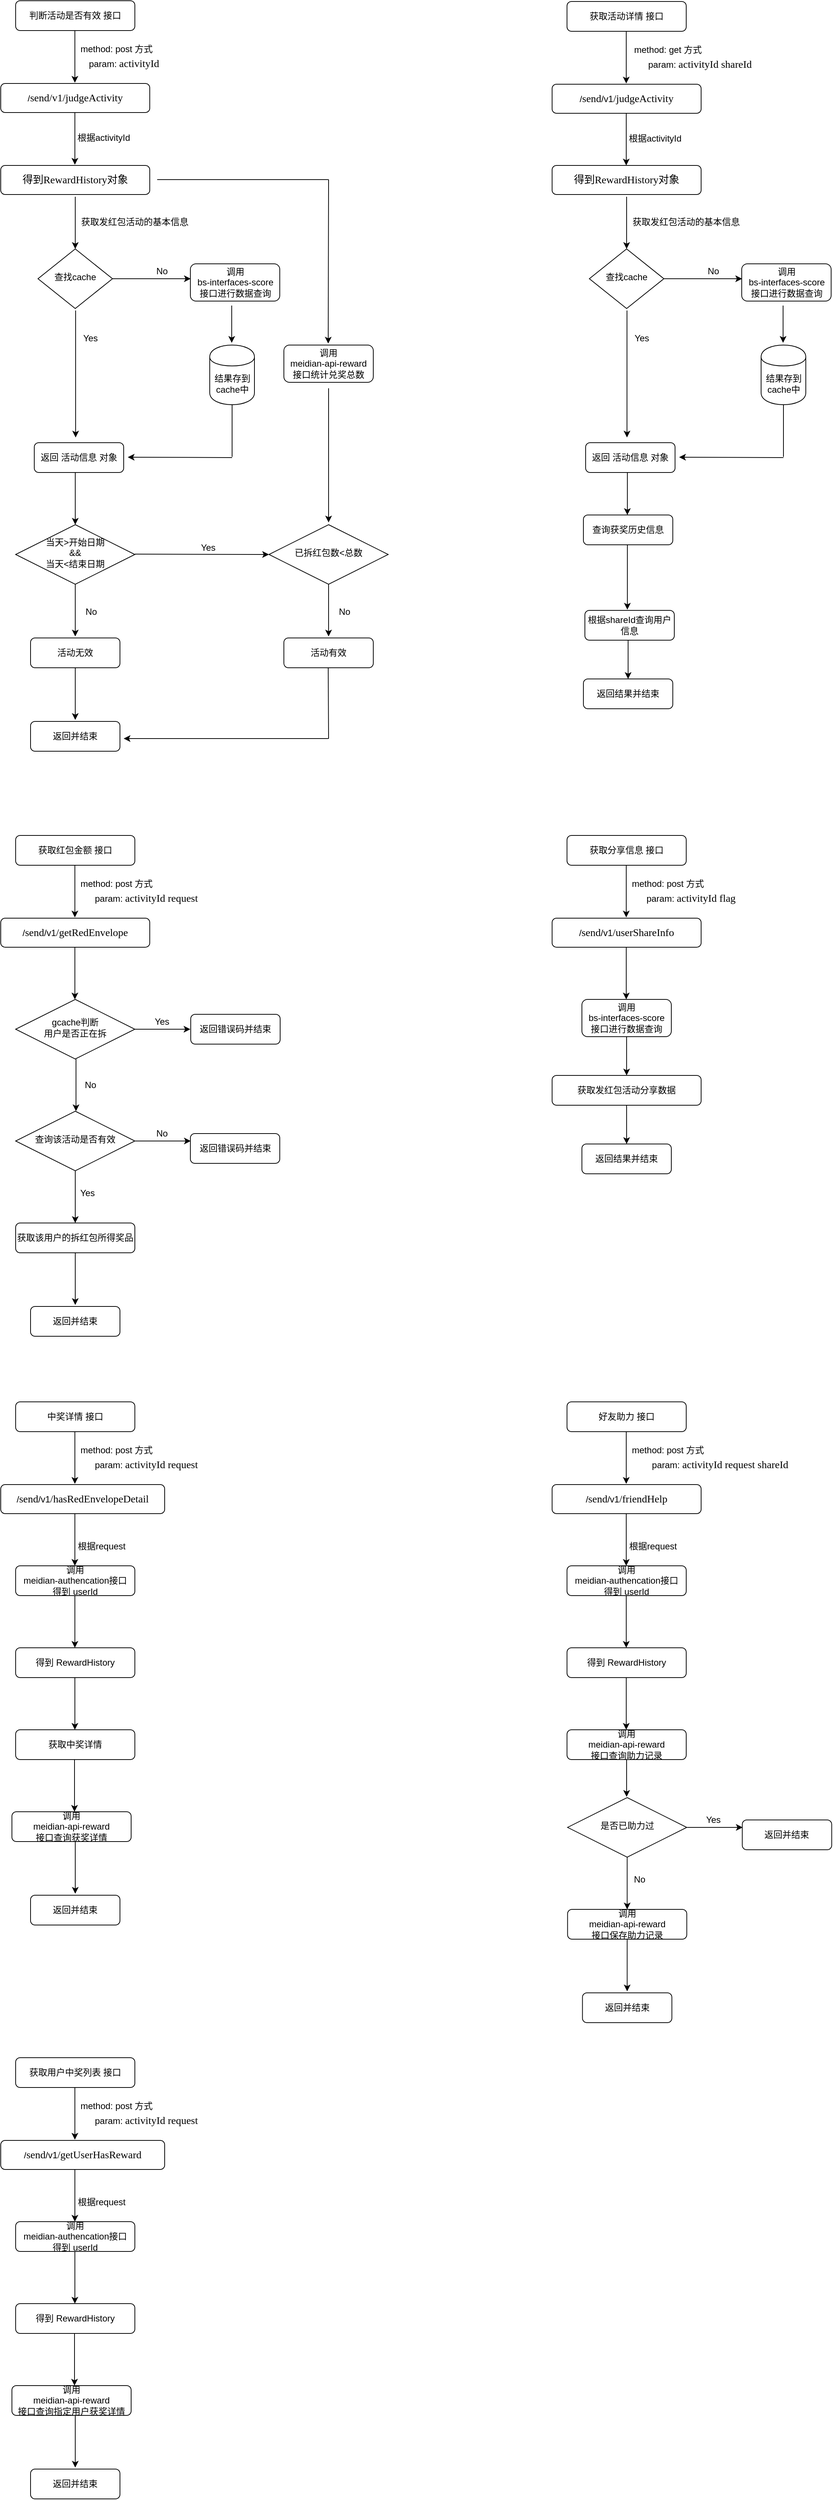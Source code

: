 <mxfile version="12.4.9" type="github"><diagram name="Page-1" id="e7e014a7-5840-1c2e-5031-d8a46d1fe8dd"><mxGraphModel dx="1038" dy="584" grid="1" gridSize="10" guides="1" tooltips="1" connect="1" arrows="1" fold="1" page="1" pageScale="1" pageWidth="1169" pageHeight="826" background="#ffffff" math="0" shadow="0"><root><mxCell id="0"/><mxCell id="1" parent="0"/><mxCell id="WEn_x5LbfYRWne8S0G6V-41" value="判断活动是否有效&amp;nbsp;接口" style="rounded=1;whiteSpace=wrap;html=1;" vertex="1" parent="1"><mxGeometry x="120" y="80" width="160" height="40" as="geometry"/></mxCell><mxCell id="WEn_x5LbfYRWne8S0G6V-42" value="&lt;span style=&quot;text-align: left ; white-space: nowrap&quot;&gt;/&lt;/span&gt;&lt;span style=&quot;background-color: rgb(255 , 255 , 255) ; font-family: &amp;#34;consolas&amp;#34; ; font-size: 10.5pt&quot;&gt;send/v1&lt;/span&gt;&lt;span style=&quot;text-align: left ; white-space: nowrap ; background-color: rgb(255 , 255 , 255) ; font-family: &amp;#34;consolas&amp;#34; ; font-size: 10.5pt&quot;&gt;/&lt;/span&gt;&lt;span style=&quot;background-color: rgb(255 , 255 , 255) ; font-family: &amp;#34;consolas&amp;#34; ; font-size: 10.5pt&quot;&gt;judgeActivity&lt;/span&gt;" style="rounded=1;whiteSpace=wrap;html=1;" vertex="1" parent="1"><mxGeometry x="100" y="191" width="200" height="39" as="geometry"/></mxCell><mxCell id="WEn_x5LbfYRWne8S0G6V-43" value="" style="edgeStyle=orthogonalEdgeStyle;rounded=0;orthogonalLoop=1;jettySize=auto;html=1;entryX=0.5;entryY=0;entryDx=0;entryDy=0;" edge="1" parent="1"><mxGeometry relative="1" as="geometry"><mxPoint x="199.5" y="190" as="targetPoint"/><mxPoint x="199.5" y="120" as="sourcePoint"/></mxGeometry></mxCell><mxCell id="WEn_x5LbfYRWne8S0G6V-44" value="method:&amp;nbsp;post&amp;nbsp;方式" style="text;html=1;align=center;verticalAlign=middle;resizable=0;points=[];autosize=1;" vertex="1" parent="1"><mxGeometry x="200" y="135" width="110" height="20" as="geometry"/></mxCell><mxCell id="WEn_x5LbfYRWne8S0G6V-45" value="param:&amp;nbsp;&lt;span style=&quot;background-color: rgb(255 , 255 , 255) ; font-family: &amp;#34;consolas&amp;#34; ; font-size: 10.5pt&quot;&gt;activityId&lt;/span&gt;" style="text;html=1;align=center;verticalAlign=middle;resizable=0;points=[];autosize=1;" vertex="1" parent="1"><mxGeometry x="200" y="155" width="130" height="20" as="geometry"/></mxCell><mxCell id="WEn_x5LbfYRWne8S0G6V-46" value="" style="edgeStyle=orthogonalEdgeStyle;rounded=0;orthogonalLoop=1;jettySize=auto;html=1;entryX=0;entryY=0.5;entryDx=0;entryDy=0;" edge="1" parent="1" source="WEn_x5LbfYRWne8S0G6V-48"><mxGeometry relative="1" as="geometry"><mxPoint x="355" y="453" as="targetPoint"/></mxGeometry></mxCell><mxCell id="WEn_x5LbfYRWne8S0G6V-47" value="" style="edgeStyle=orthogonalEdgeStyle;rounded=0;orthogonalLoop=1;jettySize=auto;html=1;" edge="1" parent="1"><mxGeometry relative="1" as="geometry"><mxPoint x="200.5" y="666" as="targetPoint"/><mxPoint x="200.5" y="495.6" as="sourcePoint"/></mxGeometry></mxCell><mxCell id="WEn_x5LbfYRWne8S0G6V-48" value="查找cache" style="rhombus;whiteSpace=wrap;html=1;shadow=0;fontFamily=Helvetica;fontSize=12;align=center;strokeWidth=1;spacing=6;spacingTop=-4;" vertex="1" parent="1"><mxGeometry x="150" y="413" width="100" height="80" as="geometry"/></mxCell><mxCell id="WEn_x5LbfYRWne8S0G6V-49" value="No" style="text;html=1;align=center;verticalAlign=middle;resizable=0;points=[];autosize=1;" vertex="1" parent="1"><mxGeometry x="301" y="433" width="30" height="20" as="geometry"/></mxCell><mxCell id="WEn_x5LbfYRWne8S0G6V-50" value="Yes" style="text;html=1;align=center;verticalAlign=middle;resizable=0;points=[];autosize=1;" vertex="1" parent="1"><mxGeometry x="200" y="523" width="40" height="20" as="geometry"/></mxCell><mxCell id="WEn_x5LbfYRWne8S0G6V-51" value="" style="edgeStyle=orthogonalEdgeStyle;rounded=0;orthogonalLoop=1;jettySize=auto;html=1;entryX=0.5;entryY=0;entryDx=0;entryDy=0;" edge="1" parent="1"><mxGeometry relative="1" as="geometry"><mxPoint x="200" y="413" as="targetPoint"/><mxPoint x="200" y="343" as="sourcePoint"/></mxGeometry></mxCell><mxCell id="WEn_x5LbfYRWne8S0G6V-52" value="获取发红包活动的基本信息" style="text;html=1;" vertex="1" parent="1"><mxGeometry x="205.5" y="363" width="149.5" height="30" as="geometry"/></mxCell><mxCell id="WEn_x5LbfYRWne8S0G6V-53" value="返回 活动信息&amp;nbsp;对象" style="rounded=1;whiteSpace=wrap;html=1;fontSize=12;glass=0;strokeWidth=1;shadow=0;" vertex="1" parent="1"><mxGeometry x="145" y="673" width="120" height="40" as="geometry"/></mxCell><mxCell id="WEn_x5LbfYRWne8S0G6V-54" value="" style="edgeStyle=orthogonalEdgeStyle;rounded=0;orthogonalLoop=1;jettySize=auto;html=1;" edge="1" parent="1"><mxGeometry relative="1" as="geometry"><mxPoint x="410" y="539" as="targetPoint"/><mxPoint x="410" y="489" as="sourcePoint"/></mxGeometry></mxCell><mxCell id="WEn_x5LbfYRWne8S0G6V-55" value="调用&lt;br&gt;bs-interfaces-score&lt;br&gt;接口进行数据查询" style="rounded=1;whiteSpace=wrap;html=1;fontSize=12;glass=0;strokeWidth=1;shadow=0;" vertex="1" parent="1"><mxGeometry x="354.5" y="433" width="120" height="50" as="geometry"/></mxCell><mxCell id="WEn_x5LbfYRWne8S0G6V-56" value="结果存到cache中" style="shape=cylinder;whiteSpace=wrap;html=1;boundedLbl=1;backgroundOutline=1;" vertex="1" parent="1"><mxGeometry x="380.5" y="542" width="60" height="80" as="geometry"/></mxCell><mxCell id="WEn_x5LbfYRWne8S0G6V-57" value="" style="endArrow=none;html=1;" edge="1" parent="1"><mxGeometry width="50" height="50" relative="1" as="geometry"><mxPoint x="410.5" y="692" as="sourcePoint"/><mxPoint x="410.5" y="622" as="targetPoint"/></mxGeometry></mxCell><mxCell id="WEn_x5LbfYRWne8S0G6V-58" value="" style="endArrow=classic;html=1;" edge="1" parent="1"><mxGeometry width="50" height="50" relative="1" as="geometry"><mxPoint x="410.5" y="693" as="sourcePoint"/><mxPoint x="270.5" y="692.5" as="targetPoint"/></mxGeometry></mxCell><mxCell id="WEn_x5LbfYRWne8S0G6V-59" value="&lt;span style=&quot;white-space: nowrap ; background-color: rgb(255 , 255 , 255) ; font-family: &amp;#34;consolas&amp;#34; ; font-size: 10.5pt&quot;&gt;得到&lt;/span&gt;&lt;span style=&quot;white-space: nowrap ; background-color: rgb(255 , 255 , 255) ; font-family: &amp;#34;consolas&amp;#34; ; font-size: 10.5pt&quot;&gt;RewardHistory对象&lt;/span&gt;" style="rounded=1;whiteSpace=wrap;html=1;" vertex="1" parent="1"><mxGeometry x="100" y="301" width="200" height="39" as="geometry"/></mxCell><mxCell id="WEn_x5LbfYRWne8S0G6V-60" value="" style="edgeStyle=orthogonalEdgeStyle;rounded=0;orthogonalLoop=1;jettySize=auto;html=1;entryX=0.5;entryY=0;entryDx=0;entryDy=0;" edge="1" parent="1"><mxGeometry relative="1" as="geometry"><mxPoint x="199.5" y="300" as="targetPoint"/><mxPoint x="199.5" y="230" as="sourcePoint"/></mxGeometry></mxCell><mxCell id="WEn_x5LbfYRWne8S0G6V-61" value="根据activityId" style="text;html=1;" vertex="1" parent="1"><mxGeometry x="201" y="250" width="100" height="30" as="geometry"/></mxCell><mxCell id="WEn_x5LbfYRWne8S0G6V-62" value="当天&amp;gt;开始日期&lt;br&gt;&amp;amp;&amp;amp;&lt;br&gt;当天&amp;lt;结束日期" style="rhombus;whiteSpace=wrap;html=1;shadow=0;fontFamily=Helvetica;fontSize=12;align=center;strokeWidth=1;spacing=6;spacingTop=-4;" vertex="1" parent="1"><mxGeometry x="120" y="783" width="160" height="80" as="geometry"/></mxCell><mxCell id="WEn_x5LbfYRWne8S0G6V-63" value="" style="edgeStyle=orthogonalEdgeStyle;rounded=0;orthogonalLoop=1;jettySize=auto;html=1;entryX=0.5;entryY=0;entryDx=0;entryDy=0;" edge="1" parent="1"><mxGeometry relative="1" as="geometry"><mxPoint x="200" y="783" as="targetPoint"/><mxPoint x="200" y="713" as="sourcePoint"/></mxGeometry></mxCell><mxCell id="WEn_x5LbfYRWne8S0G6V-64" value="" style="endArrow=none;html=1;" edge="1" parent="1"><mxGeometry width="50" height="50" relative="1" as="geometry"><mxPoint x="310" y="320" as="sourcePoint"/><mxPoint x="540" y="320" as="targetPoint"/></mxGeometry></mxCell><mxCell id="WEn_x5LbfYRWne8S0G6V-65" value="" style="endArrow=classic;html=1;" edge="1" parent="1"><mxGeometry width="50" height="50" relative="1" as="geometry"><mxPoint x="540" y="320" as="sourcePoint"/><mxPoint x="539.5" y="540" as="targetPoint"/></mxGeometry></mxCell><mxCell id="WEn_x5LbfYRWne8S0G6V-66" value="调用&lt;br&gt;meidian-api-reward&lt;br&gt;接口统计兑奖总数" style="rounded=1;whiteSpace=wrap;html=1;fontSize=12;glass=0;strokeWidth=1;shadow=0;" vertex="1" parent="1"><mxGeometry x="480" y="542" width="120" height="50" as="geometry"/></mxCell><mxCell id="WEn_x5LbfYRWne8S0G6V-67" value="" style="edgeStyle=orthogonalEdgeStyle;rounded=0;orthogonalLoop=1;jettySize=auto;html=1;" edge="1" parent="1"><mxGeometry relative="1" as="geometry"><mxPoint x="540" y="780" as="targetPoint"/><mxPoint x="540" y="600" as="sourcePoint"/><Array as="points"><mxPoint x="540" y="640"/><mxPoint x="540" y="640"/></Array></mxGeometry></mxCell><mxCell id="WEn_x5LbfYRWne8S0G6V-68" value="已拆红包数&amp;lt;总数" style="rhombus;whiteSpace=wrap;html=1;shadow=0;fontFamily=Helvetica;fontSize=12;align=center;strokeWidth=1;spacing=6;spacingTop=-4;" vertex="1" parent="1"><mxGeometry x="460" y="783" width="160" height="80" as="geometry"/></mxCell><mxCell id="WEn_x5LbfYRWne8S0G6V-69" value="" style="edgeStyle=orthogonalEdgeStyle;rounded=0;orthogonalLoop=1;jettySize=auto;html=1;entryX=0.5;entryY=0;entryDx=0;entryDy=0;" edge="1" parent="1"><mxGeometry relative="1" as="geometry"><mxPoint x="200" y="933" as="targetPoint"/><mxPoint x="200" y="863" as="sourcePoint"/></mxGeometry></mxCell><mxCell id="WEn_x5LbfYRWne8S0G6V-70" value="No" style="text;html=1;align=center;verticalAlign=middle;resizable=0;points=[];autosize=1;" vertex="1" parent="1"><mxGeometry x="205.5" y="890" width="30" height="20" as="geometry"/></mxCell><mxCell id="WEn_x5LbfYRWne8S0G6V-71" value="" style="edgeStyle=orthogonalEdgeStyle;rounded=0;orthogonalLoop=1;jettySize=auto;html=1;entryX=0;entryY=0.5;entryDx=0;entryDy=0;" edge="1" parent="1" target="WEn_x5LbfYRWne8S0G6V-68"><mxGeometry relative="1" as="geometry"><mxPoint x="385" y="822.5" as="targetPoint"/><mxPoint x="280" y="822.5" as="sourcePoint"/></mxGeometry></mxCell><mxCell id="WEn_x5LbfYRWne8S0G6V-72" value="Yes" style="text;html=1;align=center;verticalAlign=middle;resizable=0;points=[];autosize=1;" vertex="1" parent="1"><mxGeometry x="358" y="804" width="40" height="20" as="geometry"/></mxCell><mxCell id="WEn_x5LbfYRWne8S0G6V-73" value="活动无效" style="rounded=1;whiteSpace=wrap;html=1;fontSize=12;glass=0;strokeWidth=1;shadow=0;" vertex="1" parent="1"><mxGeometry x="140" y="935" width="120" height="40" as="geometry"/></mxCell><mxCell id="WEn_x5LbfYRWne8S0G6V-74" value="" style="edgeStyle=orthogonalEdgeStyle;rounded=0;orthogonalLoop=1;jettySize=auto;html=1;entryX=0.5;entryY=0;entryDx=0;entryDy=0;" edge="1" parent="1"><mxGeometry relative="1" as="geometry"><mxPoint x="540" y="933" as="targetPoint"/><mxPoint x="540" y="863" as="sourcePoint"/></mxGeometry></mxCell><mxCell id="WEn_x5LbfYRWne8S0G6V-75" value="No" style="text;html=1;align=center;verticalAlign=middle;resizable=0;points=[];autosize=1;" vertex="1" parent="1"><mxGeometry x="545.5" y="890" width="30" height="20" as="geometry"/></mxCell><mxCell id="WEn_x5LbfYRWne8S0G6V-76" value="活动有效" style="rounded=1;whiteSpace=wrap;html=1;fontSize=12;glass=0;strokeWidth=1;shadow=0;" vertex="1" parent="1"><mxGeometry x="480" y="935" width="120" height="40" as="geometry"/></mxCell><mxCell id="WEn_x5LbfYRWne8S0G6V-77" value="" style="edgeStyle=orthogonalEdgeStyle;rounded=0;orthogonalLoop=1;jettySize=auto;html=1;entryX=0.5;entryY=0;entryDx=0;entryDy=0;" edge="1" parent="1"><mxGeometry relative="1" as="geometry"><mxPoint x="200" y="1045" as="targetPoint"/><mxPoint x="200" y="975" as="sourcePoint"/></mxGeometry></mxCell><mxCell id="WEn_x5LbfYRWne8S0G6V-78" value="返回并结束" style="rounded=1;whiteSpace=wrap;html=1;fontSize=12;glass=0;strokeWidth=1;shadow=0;" vertex="1" parent="1"><mxGeometry x="140" y="1047" width="120" height="40" as="geometry"/></mxCell><mxCell id="WEn_x5LbfYRWne8S0G6V-79" value="" style="endArrow=none;html=1;" edge="1" parent="1"><mxGeometry width="50" height="50" relative="1" as="geometry"><mxPoint x="540" y="1070" as="sourcePoint"/><mxPoint x="539.5" y="975" as="targetPoint"/></mxGeometry></mxCell><mxCell id="WEn_x5LbfYRWne8S0G6V-80" value="" style="endArrow=classic;html=1;" edge="1" parent="1"><mxGeometry width="50" height="50" relative="1" as="geometry"><mxPoint x="540" y="1070" as="sourcePoint"/><mxPoint x="265" y="1070" as="targetPoint"/></mxGeometry></mxCell><mxCell id="WEn_x5LbfYRWne8S0G6V-81" value="&lt;span style=&quot;text-align: left ; white-space: nowrap&quot;&gt;获取活动详情&amp;nbsp;接口&lt;/span&gt;" style="rounded=1;whiteSpace=wrap;html=1;" vertex="1" parent="1"><mxGeometry x="860" y="81" width="160" height="40" as="geometry"/></mxCell><mxCell id="WEn_x5LbfYRWne8S0G6V-82" value="&lt;span style=&quot;text-align: left ; white-space: nowrap&quot;&gt;/&lt;/span&gt;&lt;span style=&quot;background-color: rgb(255 , 255 , 255) ; font-family: &amp;#34;consolas&amp;#34; ; font-size: 10.5pt&quot;&gt;send&lt;/span&gt;&lt;span style=&quot;text-align: left ; white-space: nowrap&quot;&gt;/v1&lt;/span&gt;&lt;span style=&quot;text-align: left ; white-space: nowrap ; background-color: rgb(255 , 255 , 255) ; font-family: &amp;#34;consolas&amp;#34; ; font-size: 10.5pt&quot;&gt;/&lt;/span&gt;&lt;span style=&quot;background-color: rgb(255 , 255 , 255) ; font-family: &amp;#34;consolas&amp;#34; ; font-size: 10.5pt&quot;&gt;judgeActivity&lt;/span&gt;" style="rounded=1;whiteSpace=wrap;html=1;" vertex="1" parent="1"><mxGeometry x="840" y="192" width="200" height="39" as="geometry"/></mxCell><mxCell id="WEn_x5LbfYRWne8S0G6V-83" value="" style="edgeStyle=orthogonalEdgeStyle;rounded=0;orthogonalLoop=1;jettySize=auto;html=1;entryX=0.5;entryY=0;entryDx=0;entryDy=0;" edge="1" parent="1"><mxGeometry relative="1" as="geometry"><mxPoint x="939.5" y="191" as="targetPoint"/><mxPoint x="939.5" y="121" as="sourcePoint"/></mxGeometry></mxCell><mxCell id="WEn_x5LbfYRWne8S0G6V-84" value="method:&amp;nbsp;get&amp;nbsp;方式" style="text;html=1;align=center;verticalAlign=middle;resizable=0;points=[];autosize=1;" vertex="1" parent="1"><mxGeometry x="940" y="136" width="110" height="20" as="geometry"/></mxCell><mxCell id="WEn_x5LbfYRWne8S0G6V-85" value="param:&amp;nbsp;&lt;span style=&quot;background-color: rgb(255 , 255 , 255) ; font-family: &amp;#34;consolas&amp;#34; ; font-size: 10.5pt&quot;&gt;activityId&amp;nbsp;&lt;/span&gt;&lt;span style=&quot;background-color: rgb(255 , 255 , 255) ; font-family: &amp;#34;consolas&amp;#34; ; font-size: 10.5pt&quot;&gt;shareId&lt;/span&gt;" style="text;html=1;align=center;verticalAlign=middle;resizable=0;points=[];autosize=1;" vertex="1" parent="1"><mxGeometry x="943" y="156" width="190" height="20" as="geometry"/></mxCell><mxCell id="WEn_x5LbfYRWne8S0G6V-86" value="" style="edgeStyle=orthogonalEdgeStyle;rounded=0;orthogonalLoop=1;jettySize=auto;html=1;entryX=0.5;entryY=0;entryDx=0;entryDy=0;" edge="1" parent="1"><mxGeometry relative="1" as="geometry"><mxPoint x="939.5" y="301" as="targetPoint"/><mxPoint x="939.5" y="231" as="sourcePoint"/></mxGeometry></mxCell><mxCell id="WEn_x5LbfYRWne8S0G6V-87" value="根据activityId" style="text;html=1;" vertex="1" parent="1"><mxGeometry x="941" y="251" width="100" height="30" as="geometry"/></mxCell><mxCell id="WEn_x5LbfYRWne8S0G6V-88" value="" style="edgeStyle=orthogonalEdgeStyle;rounded=0;orthogonalLoop=1;jettySize=auto;html=1;entryX=0;entryY=0.5;entryDx=0;entryDy=0;" edge="1" parent="1" source="WEn_x5LbfYRWne8S0G6V-90"><mxGeometry relative="1" as="geometry"><mxPoint x="1095" y="453" as="targetPoint"/></mxGeometry></mxCell><mxCell id="WEn_x5LbfYRWne8S0G6V-89" value="" style="edgeStyle=orthogonalEdgeStyle;rounded=0;orthogonalLoop=1;jettySize=auto;html=1;" edge="1" parent="1"><mxGeometry relative="1" as="geometry"><mxPoint x="940.5" y="666" as="targetPoint"/><mxPoint x="940.5" y="495.6" as="sourcePoint"/></mxGeometry></mxCell><mxCell id="WEn_x5LbfYRWne8S0G6V-90" value="查找cache" style="rhombus;whiteSpace=wrap;html=1;shadow=0;fontFamily=Helvetica;fontSize=12;align=center;strokeWidth=1;spacing=6;spacingTop=-4;" vertex="1" parent="1"><mxGeometry x="890" y="413" width="100" height="80" as="geometry"/></mxCell><mxCell id="WEn_x5LbfYRWne8S0G6V-91" value="No" style="text;html=1;align=center;verticalAlign=middle;resizable=0;points=[];autosize=1;" vertex="1" parent="1"><mxGeometry x="1041" y="433" width="30" height="20" as="geometry"/></mxCell><mxCell id="WEn_x5LbfYRWne8S0G6V-92" value="Yes" style="text;html=1;align=center;verticalAlign=middle;resizable=0;points=[];autosize=1;" vertex="1" parent="1"><mxGeometry x="940" y="523" width="40" height="20" as="geometry"/></mxCell><mxCell id="WEn_x5LbfYRWne8S0G6V-93" value="" style="edgeStyle=orthogonalEdgeStyle;rounded=0;orthogonalLoop=1;jettySize=auto;html=1;entryX=0.5;entryY=0;entryDx=0;entryDy=0;" edge="1" parent="1"><mxGeometry relative="1" as="geometry"><mxPoint x="940" y="413" as="targetPoint"/><mxPoint x="940" y="343" as="sourcePoint"/></mxGeometry></mxCell><mxCell id="WEn_x5LbfYRWne8S0G6V-94" value="获取发红包活动的基本信息" style="text;html=1;" vertex="1" parent="1"><mxGeometry x="945.5" y="363" width="149.5" height="30" as="geometry"/></mxCell><mxCell id="WEn_x5LbfYRWne8S0G6V-95" value="返回 活动信息&amp;nbsp;对象" style="rounded=1;whiteSpace=wrap;html=1;fontSize=12;glass=0;strokeWidth=1;shadow=0;" vertex="1" parent="1"><mxGeometry x="885" y="673" width="120" height="40" as="geometry"/></mxCell><mxCell id="WEn_x5LbfYRWne8S0G6V-96" value="" style="edgeStyle=orthogonalEdgeStyle;rounded=0;orthogonalLoop=1;jettySize=auto;html=1;" edge="1" parent="1"><mxGeometry relative="1" as="geometry"><mxPoint x="1150" y="539" as="targetPoint"/><mxPoint x="1150" y="489" as="sourcePoint"/></mxGeometry></mxCell><mxCell id="WEn_x5LbfYRWne8S0G6V-97" value="调用&lt;br&gt;bs-interfaces-score&lt;br&gt;接口进行数据查询" style="rounded=1;whiteSpace=wrap;html=1;fontSize=12;glass=0;strokeWidth=1;shadow=0;" vertex="1" parent="1"><mxGeometry x="1094.5" y="433" width="120" height="50" as="geometry"/></mxCell><mxCell id="WEn_x5LbfYRWne8S0G6V-98" value="结果存到cache中" style="shape=cylinder;whiteSpace=wrap;html=1;boundedLbl=1;backgroundOutline=1;" vertex="1" parent="1"><mxGeometry x="1120.5" y="542" width="60" height="80" as="geometry"/></mxCell><mxCell id="WEn_x5LbfYRWne8S0G6V-99" value="" style="endArrow=none;html=1;" edge="1" parent="1"><mxGeometry width="50" height="50" relative="1" as="geometry"><mxPoint x="1150.5" y="692" as="sourcePoint"/><mxPoint x="1150.5" y="622" as="targetPoint"/></mxGeometry></mxCell><mxCell id="WEn_x5LbfYRWne8S0G6V-100" value="" style="endArrow=classic;html=1;" edge="1" parent="1"><mxGeometry width="50" height="50" relative="1" as="geometry"><mxPoint x="1150.5" y="693" as="sourcePoint"/><mxPoint x="1010.5" y="692.5" as="targetPoint"/></mxGeometry></mxCell><mxCell id="WEn_x5LbfYRWne8S0G6V-101" value="&lt;span style=&quot;font-family: &amp;#34;consolas&amp;#34; ; font-size: 14px ; white-space: nowrap ; background-color: rgb(255 , 255 , 255)&quot;&gt;得到RewardHistory&lt;/span&gt;&lt;span style=&quot;white-space: nowrap ; background-color: rgb(255 , 255 , 255) ; font-family: &amp;#34;consolas&amp;#34; ; font-size: 10.5pt&quot;&gt;对象&lt;/span&gt;" style="rounded=1;whiteSpace=wrap;html=1;" vertex="1" parent="1"><mxGeometry x="840" y="301" width="200" height="39" as="geometry"/></mxCell><mxCell id="WEn_x5LbfYRWne8S0G6V-102" value="" style="edgeStyle=orthogonalEdgeStyle;rounded=0;orthogonalLoop=1;jettySize=auto;html=1;" edge="1" parent="1"><mxGeometry relative="1" as="geometry"><mxPoint x="941" y="770" as="targetPoint"/><mxPoint x="941" y="713" as="sourcePoint"/><Array as="points"><mxPoint x="941" y="740"/><mxPoint x="941" y="740"/></Array></mxGeometry></mxCell><mxCell id="WEn_x5LbfYRWne8S0G6V-103" value="查询获奖历史信息" style="rounded=1;whiteSpace=wrap;html=1;fontSize=12;glass=0;strokeWidth=1;shadow=0;" vertex="1" parent="1"><mxGeometry x="882" y="770" width="120" height="40" as="geometry"/></mxCell><mxCell id="WEn_x5LbfYRWne8S0G6V-104" value="" style="edgeStyle=orthogonalEdgeStyle;rounded=0;orthogonalLoop=1;jettySize=auto;html=1;" edge="1" parent="1"><mxGeometry relative="1" as="geometry"><mxPoint x="941" y="897" as="targetPoint"/><mxPoint x="941" y="810" as="sourcePoint"/><Array as="points"><mxPoint x="941" y="836.5"/><mxPoint x="941" y="836.5"/></Array></mxGeometry></mxCell><mxCell id="WEn_x5LbfYRWne8S0G6V-105" value="" style="edgeStyle=orthogonalEdgeStyle;rounded=0;orthogonalLoop=1;jettySize=auto;html=1;" edge="1" parent="1"><mxGeometry relative="1" as="geometry"><mxPoint x="942" y="938" as="sourcePoint"/><mxPoint x="942" y="990" as="targetPoint"/></mxGeometry></mxCell><mxCell id="WEn_x5LbfYRWne8S0G6V-106" value="根据shareId查询用户信息" style="rounded=1;whiteSpace=wrap;html=1;fontSize=12;glass=0;strokeWidth=1;shadow=0;" vertex="1" parent="1"><mxGeometry x="884" y="898" width="120" height="40" as="geometry"/></mxCell><mxCell id="WEn_x5LbfYRWne8S0G6V-107" value="返回结果并结束" style="rounded=1;whiteSpace=wrap;html=1;fontSize=12;glass=0;strokeWidth=1;shadow=0;" vertex="1" parent="1"><mxGeometry x="882" y="990" width="120" height="40" as="geometry"/></mxCell><mxCell id="WEn_x5LbfYRWne8S0G6V-108" value="&lt;span style=&quot;text-align: left ; white-space: nowrap&quot;&gt;获取红包金额&lt;/span&gt;&amp;nbsp;接口" style="rounded=1;whiteSpace=wrap;html=1;" vertex="1" parent="1"><mxGeometry x="120" y="1200" width="160" height="40" as="geometry"/></mxCell><mxCell id="WEn_x5LbfYRWne8S0G6V-109" value="&lt;span style=&quot;text-align: left ; white-space: nowrap&quot;&gt;/&lt;/span&gt;&lt;span style=&quot;background-color: rgb(255 , 255 , 255) ; font-family: &amp;#34;consolas&amp;#34; ; font-size: 10.5pt&quot;&gt;send&lt;/span&gt;&lt;span style=&quot;text-align: left ; white-space: nowrap&quot;&gt;/v1&lt;/span&gt;&lt;span style=&quot;text-align: left ; white-space: nowrap ; background-color: rgb(255 , 255 , 255) ; font-family: &amp;#34;consolas&amp;#34; ; font-size: 10.5pt&quot;&gt;/&lt;/span&gt;&lt;span style=&quot;background-color: rgb(255 , 255 , 255) ; font-family: &amp;#34;consolas&amp;#34; ; font-size: 10.5pt&quot;&gt;getRedEnvelope&lt;/span&gt;" style="rounded=1;whiteSpace=wrap;html=1;" vertex="1" parent="1"><mxGeometry x="100" y="1311" width="200" height="39" as="geometry"/></mxCell><mxCell id="WEn_x5LbfYRWne8S0G6V-110" value="" style="edgeStyle=orthogonalEdgeStyle;rounded=0;orthogonalLoop=1;jettySize=auto;html=1;entryX=0.5;entryY=0;entryDx=0;entryDy=0;" edge="1" parent="1"><mxGeometry relative="1" as="geometry"><mxPoint x="199.5" y="1310" as="targetPoint"/><mxPoint x="199.5" y="1240" as="sourcePoint"/></mxGeometry></mxCell><mxCell id="WEn_x5LbfYRWne8S0G6V-111" value="method:&amp;nbsp;post&amp;nbsp;方式" style="text;html=1;align=center;verticalAlign=middle;resizable=0;points=[];autosize=1;" vertex="1" parent="1"><mxGeometry x="200" y="1255" width="110" height="20" as="geometry"/></mxCell><mxCell id="WEn_x5LbfYRWne8S0G6V-112" value="param:&amp;nbsp;&lt;span style=&quot;background-color: rgb(255 , 255 , 255) ; font-family: &amp;#34;consolas&amp;#34; ; font-size: 10.5pt&quot;&gt;activityId&amp;nbsp;&lt;/span&gt;&lt;span style=&quot;background-color: rgb(255 , 255 , 255) ; font-family: &amp;#34;consolas&amp;#34; ; font-size: 10.5pt&quot;&gt;request&lt;/span&gt;" style="text;html=1;align=center;verticalAlign=middle;resizable=0;points=[];autosize=1;" vertex="1" parent="1"><mxGeometry x="200" y="1275" width="190" height="20" as="geometry"/></mxCell><mxCell id="WEn_x5LbfYRWne8S0G6V-113" value="" style="edgeStyle=orthogonalEdgeStyle;rounded=0;orthogonalLoop=1;jettySize=auto;html=1;entryX=0.5;entryY=0;entryDx=0;entryDy=0;" edge="1" parent="1"><mxGeometry relative="1" as="geometry"><mxPoint x="199.5" y="1420" as="targetPoint"/><mxPoint x="199.5" y="1350" as="sourcePoint"/></mxGeometry></mxCell><mxCell id="WEn_x5LbfYRWne8S0G6V-114" value="gcache判断&lt;br&gt;用户是否正在拆" style="rhombus;whiteSpace=wrap;html=1;shadow=0;fontFamily=Helvetica;fontSize=12;align=center;strokeWidth=1;spacing=6;spacingTop=-4;" vertex="1" parent="1"><mxGeometry x="120" y="1420" width="160" height="80" as="geometry"/></mxCell><mxCell id="WEn_x5LbfYRWne8S0G6V-115" value="" style="edgeStyle=orthogonalEdgeStyle;rounded=0;orthogonalLoop=1;jettySize=auto;html=1;entryX=0;entryY=0.5;entryDx=0;entryDy=0;" edge="1" parent="1"><mxGeometry relative="1" as="geometry"><mxPoint x="354.5" y="1460" as="targetPoint"/><mxPoint x="280" y="1460" as="sourcePoint"/></mxGeometry></mxCell><mxCell id="WEn_x5LbfYRWne8S0G6V-116" value="Yes" style="text;html=1;align=center;verticalAlign=middle;resizable=0;points=[];autosize=1;" vertex="1" parent="1"><mxGeometry x="295.5" y="1440" width="40" height="20" as="geometry"/></mxCell><mxCell id="WEn_x5LbfYRWne8S0G6V-117" value="返回错误码并结束" style="rounded=1;whiteSpace=wrap;html=1;fontSize=12;glass=0;strokeWidth=1;shadow=0;" vertex="1" parent="1"><mxGeometry x="355" y="1440" width="120" height="40" as="geometry"/></mxCell><mxCell id="WEn_x5LbfYRWne8S0G6V-118" value="" style="edgeStyle=orthogonalEdgeStyle;rounded=0;orthogonalLoop=1;jettySize=auto;html=1;entryX=0.5;entryY=0;entryDx=0;entryDy=0;" edge="1" parent="1"><mxGeometry relative="1" as="geometry"><mxPoint x="201" y="1570" as="targetPoint"/><mxPoint x="201" y="1500" as="sourcePoint"/></mxGeometry></mxCell><mxCell id="WEn_x5LbfYRWne8S0G6V-119" value="No" style="text;html=1;align=center;verticalAlign=middle;resizable=0;points=[];autosize=1;" vertex="1" parent="1"><mxGeometry x="205" y="1525" width="30" height="20" as="geometry"/></mxCell><mxCell id="WEn_x5LbfYRWne8S0G6V-120" value="查询该活动是否有效" style="rhombus;whiteSpace=wrap;html=1;shadow=0;fontFamily=Helvetica;fontSize=12;align=center;strokeWidth=1;spacing=6;spacingTop=-4;" vertex="1" parent="1"><mxGeometry x="120" y="1570" width="160" height="80" as="geometry"/></mxCell><mxCell id="WEn_x5LbfYRWne8S0G6V-121" value="No" style="text;html=1;align=center;verticalAlign=middle;resizable=0;points=[];autosize=1;" vertex="1" parent="1"><mxGeometry x="300.5" y="1590" width="30" height="20" as="geometry"/></mxCell><mxCell id="WEn_x5LbfYRWne8S0G6V-122" value="" style="edgeStyle=orthogonalEdgeStyle;rounded=0;orthogonalLoop=1;jettySize=auto;html=1;entryX=0;entryY=0.5;entryDx=0;entryDy=0;" edge="1" parent="1"><mxGeometry relative="1" as="geometry"><mxPoint x="355" y="1610" as="targetPoint"/><mxPoint x="280.5" y="1610" as="sourcePoint"/></mxGeometry></mxCell><mxCell id="WEn_x5LbfYRWne8S0G6V-123" value="返回错误码并结束" style="rounded=1;whiteSpace=wrap;html=1;fontSize=12;glass=0;strokeWidth=1;shadow=0;" vertex="1" parent="1"><mxGeometry x="354.5" y="1600" width="120" height="40" as="geometry"/></mxCell><mxCell id="WEn_x5LbfYRWne8S0G6V-124" value="" style="edgeStyle=orthogonalEdgeStyle;rounded=0;orthogonalLoop=1;jettySize=auto;html=1;entryX=0.5;entryY=0;entryDx=0;entryDy=0;" edge="1" parent="1"><mxGeometry relative="1" as="geometry"><mxPoint x="200" y="1720" as="targetPoint"/><mxPoint x="200" y="1650" as="sourcePoint"/></mxGeometry></mxCell><mxCell id="WEn_x5LbfYRWne8S0G6V-125" value="Yes" style="text;html=1;align=center;verticalAlign=middle;resizable=0;points=[];autosize=1;" vertex="1" parent="1"><mxGeometry x="196" y="1670" width="40" height="20" as="geometry"/></mxCell><mxCell id="WEn_x5LbfYRWne8S0G6V-126" value="&lt;span style=&quot;text-align: left ; white-space: nowrap&quot;&gt;获取该用户的拆红包所得奖品&lt;/span&gt;" style="rounded=1;whiteSpace=wrap;html=1;fontSize=12;glass=0;strokeWidth=1;shadow=0;" vertex="1" parent="1"><mxGeometry x="120" y="1720" width="160" height="40" as="geometry"/></mxCell><mxCell id="WEn_x5LbfYRWne8S0G6V-127" value="" style="edgeStyle=orthogonalEdgeStyle;rounded=0;orthogonalLoop=1;jettySize=auto;html=1;entryX=0.5;entryY=0;entryDx=0;entryDy=0;" edge="1" parent="1"><mxGeometry relative="1" as="geometry"><mxPoint x="200" y="1830" as="targetPoint"/><mxPoint x="200" y="1760" as="sourcePoint"/></mxGeometry></mxCell><mxCell id="WEn_x5LbfYRWne8S0G6V-128" value="返回并结束" style="rounded=1;whiteSpace=wrap;html=1;fontSize=12;glass=0;strokeWidth=1;shadow=0;" vertex="1" parent="1"><mxGeometry x="140" y="1832" width="120" height="40" as="geometry"/></mxCell><mxCell id="WEn_x5LbfYRWne8S0G6V-129" value="&lt;span style=&quot;text-align: left ; white-space: nowrap&quot;&gt;获取分享信息&lt;/span&gt;&amp;nbsp;接口" style="rounded=1;whiteSpace=wrap;html=1;" vertex="1" parent="1"><mxGeometry x="860" y="1200" width="160" height="40" as="geometry"/></mxCell><mxCell id="WEn_x5LbfYRWne8S0G6V-130" value="&lt;span style=&quot;text-align: left ; white-space: nowrap&quot;&gt;/&lt;/span&gt;&lt;span style=&quot;background-color: rgb(255 , 255 , 255) ; font-family: &amp;#34;consolas&amp;#34; ; font-size: 10.5pt&quot;&gt;send&lt;/span&gt;&lt;span style=&quot;text-align: left ; white-space: nowrap&quot;&gt;/v1&lt;/span&gt;&lt;span style=&quot;text-align: left ; white-space: nowrap ; background-color: rgb(255 , 255 , 255) ; font-family: &amp;#34;consolas&amp;#34; ; font-size: 10.5pt&quot;&gt;/&lt;/span&gt;&lt;span style=&quot;background-color: rgb(255 , 255 , 255) ; font-family: &amp;#34;consolas&amp;#34; ; font-size: 10.5pt&quot;&gt;userShareInfo&lt;/span&gt;" style="rounded=1;whiteSpace=wrap;html=1;" vertex="1" parent="1"><mxGeometry x="840" y="1311" width="200" height="39" as="geometry"/></mxCell><mxCell id="WEn_x5LbfYRWne8S0G6V-131" value="" style="edgeStyle=orthogonalEdgeStyle;rounded=0;orthogonalLoop=1;jettySize=auto;html=1;entryX=0.5;entryY=0;entryDx=0;entryDy=0;" edge="1" parent="1"><mxGeometry relative="1" as="geometry"><mxPoint x="939.5" y="1310" as="targetPoint"/><mxPoint x="939.5" y="1240" as="sourcePoint"/></mxGeometry></mxCell><mxCell id="WEn_x5LbfYRWne8S0G6V-132" value="method:&amp;nbsp;post&amp;nbsp;方式" style="text;html=1;align=center;verticalAlign=middle;resizable=0;points=[];autosize=1;" vertex="1" parent="1"><mxGeometry x="940" y="1255" width="110" height="20" as="geometry"/></mxCell><mxCell id="WEn_x5LbfYRWne8S0G6V-133" value="param:&amp;nbsp;&lt;span style=&quot;background-color: rgb(255 , 255 , 255) ; font-family: &amp;#34;consolas&amp;#34; ; font-size: 10.5pt&quot;&gt;activityId&amp;nbsp;flag&lt;/span&gt;" style="text;html=1;align=center;verticalAlign=middle;resizable=0;points=[];autosize=1;" vertex="1" parent="1"><mxGeometry x="941" y="1275" width="170" height="20" as="geometry"/></mxCell><mxCell id="WEn_x5LbfYRWne8S0G6V-134" value="" style="edgeStyle=orthogonalEdgeStyle;rounded=0;orthogonalLoop=1;jettySize=auto;html=1;entryX=0.5;entryY=0;entryDx=0;entryDy=0;" edge="1" parent="1"><mxGeometry relative="1" as="geometry"><mxPoint x="939.5" y="1420" as="targetPoint"/><mxPoint x="939.5" y="1350" as="sourcePoint"/></mxGeometry></mxCell><mxCell id="WEn_x5LbfYRWne8S0G6V-135" value="调用&lt;br&gt;bs-interfaces-score&lt;br&gt;接口进行数据查询" style="rounded=1;whiteSpace=wrap;html=1;fontSize=12;glass=0;strokeWidth=1;shadow=0;" vertex="1" parent="1"><mxGeometry x="880" y="1420" width="120" height="50" as="geometry"/></mxCell><mxCell id="WEn_x5LbfYRWne8S0G6V-136" value="" style="edgeStyle=orthogonalEdgeStyle;rounded=0;orthogonalLoop=1;jettySize=auto;html=1;" edge="1" parent="1"><mxGeometry relative="1" as="geometry"><mxPoint x="940" y="1470" as="sourcePoint"/><mxPoint x="940" y="1522" as="targetPoint"/></mxGeometry></mxCell><mxCell id="WEn_x5LbfYRWne8S0G6V-137" value="&lt;span style=&quot;text-align: left ; white-space: nowrap&quot;&gt;获取发红包活动分享数据&lt;/span&gt;" style="rounded=1;whiteSpace=wrap;html=1;fontSize=12;glass=0;strokeWidth=1;shadow=0;" vertex="1" parent="1"><mxGeometry x="840" y="1522" width="200" height="40" as="geometry"/></mxCell><mxCell id="WEn_x5LbfYRWne8S0G6V-138" value="" style="edgeStyle=orthogonalEdgeStyle;rounded=0;orthogonalLoop=1;jettySize=auto;html=1;" edge="1" parent="1"><mxGeometry relative="1" as="geometry"><mxPoint x="940" y="1562" as="sourcePoint"/><mxPoint x="940" y="1614" as="targetPoint"/></mxGeometry></mxCell><mxCell id="WEn_x5LbfYRWne8S0G6V-139" value="返回结果并结束" style="rounded=1;whiteSpace=wrap;html=1;fontSize=12;glass=0;strokeWidth=1;shadow=0;" vertex="1" parent="1"><mxGeometry x="880" y="1614" width="120" height="40" as="geometry"/></mxCell><mxCell id="WEn_x5LbfYRWne8S0G6V-140" value="&lt;span style=&quot;text-align: left ; white-space: nowrap&quot;&gt;中奖详情&lt;/span&gt;&amp;nbsp;接口" style="rounded=1;whiteSpace=wrap;html=1;" vertex="1" parent="1"><mxGeometry x="120" y="1960" width="160" height="40" as="geometry"/></mxCell><mxCell id="WEn_x5LbfYRWne8S0G6V-141" value="&lt;span style=&quot;text-align: left ; white-space: nowrap&quot;&gt;/&lt;/span&gt;&lt;span style=&quot;background-color: rgb(255 , 255 , 255) ; font-family: &amp;#34;consolas&amp;#34; ; font-size: 10.5pt&quot;&gt;send&lt;/span&gt;&lt;span style=&quot;text-align: left ; white-space: nowrap&quot;&gt;/v1&lt;/span&gt;&lt;span style=&quot;text-align: left ; white-space: nowrap ; background-color: rgb(255 , 255 , 255) ; font-family: &amp;#34;consolas&amp;#34; ; font-size: 10.5pt&quot;&gt;/&lt;/span&gt;&lt;span style=&quot;background-color: rgb(255 , 255 , 255) ; font-family: &amp;#34;consolas&amp;#34; ; font-size: 10.5pt&quot;&gt;hasRedEnvelopeDetail&lt;/span&gt;" style="rounded=1;whiteSpace=wrap;html=1;" vertex="1" parent="1"><mxGeometry x="100" y="2071" width="220" height="39" as="geometry"/></mxCell><mxCell id="WEn_x5LbfYRWne8S0G6V-142" value="" style="edgeStyle=orthogonalEdgeStyle;rounded=0;orthogonalLoop=1;jettySize=auto;html=1;entryX=0.5;entryY=0;entryDx=0;entryDy=0;" edge="1" parent="1"><mxGeometry relative="1" as="geometry"><mxPoint x="199.5" y="2070" as="targetPoint"/><mxPoint x="199.5" y="2000" as="sourcePoint"/></mxGeometry></mxCell><mxCell id="WEn_x5LbfYRWne8S0G6V-143" value="method:&amp;nbsp;post&amp;nbsp;方式" style="text;html=1;align=center;verticalAlign=middle;resizable=0;points=[];autosize=1;" vertex="1" parent="1"><mxGeometry x="200" y="2015" width="110" height="20" as="geometry"/></mxCell><mxCell id="WEn_x5LbfYRWne8S0G6V-144" value="param:&amp;nbsp;&lt;span style=&quot;background-color: rgb(255 , 255 , 255) ; font-family: &amp;#34;consolas&amp;#34; ; font-size: 10.5pt&quot;&gt;activityId&amp;nbsp;&lt;/span&gt;&lt;span style=&quot;background-color: rgb(255 , 255 , 255) ; font-family: &amp;#34;consolas&amp;#34; ; font-size: 10.5pt&quot;&gt;request&lt;/span&gt;" style="text;html=1;align=center;verticalAlign=middle;resizable=0;points=[];autosize=1;" vertex="1" parent="1"><mxGeometry x="200" y="2035" width="190" height="20" as="geometry"/></mxCell><mxCell id="WEn_x5LbfYRWne8S0G6V-145" value="" style="edgeStyle=orthogonalEdgeStyle;rounded=0;orthogonalLoop=1;jettySize=auto;html=1;entryX=0.5;entryY=0;entryDx=0;entryDy=0;" edge="1" parent="1"><mxGeometry relative="1" as="geometry"><mxPoint x="199.5" y="2180" as="targetPoint"/><mxPoint x="199.5" y="2110" as="sourcePoint"/></mxGeometry></mxCell><mxCell id="WEn_x5LbfYRWne8S0G6V-146" value="&lt;div style=&quot;&quot;&gt;&lt;span&gt;调用&lt;/span&gt;&lt;/div&gt;&lt;div style=&quot;&quot;&gt;&lt;span&gt;meidian-authencation接口&lt;/span&gt;&lt;/div&gt;&lt;div style=&quot;&quot;&gt;&lt;span&gt;得到&amp;nbsp;userId&lt;/span&gt;&lt;/div&gt;" style="rounded=1;whiteSpace=wrap;html=1;fontSize=12;glass=0;strokeWidth=1;shadow=0;align=center;" vertex="1" parent="1"><mxGeometry x="120" y="2180" width="160" height="40" as="geometry"/></mxCell><mxCell id="WEn_x5LbfYRWne8S0G6V-147" value="根据request" style="text;html=1;align=center;verticalAlign=middle;resizable=0;points=[];autosize=1;" vertex="1" parent="1"><mxGeometry x="195" y="2144" width="80" height="20" as="geometry"/></mxCell><mxCell id="WEn_x5LbfYRWne8S0G6V-148" value="" style="edgeStyle=orthogonalEdgeStyle;rounded=0;orthogonalLoop=1;jettySize=auto;html=1;entryX=0.5;entryY=0;entryDx=0;entryDy=0;" edge="1" parent="1"><mxGeometry relative="1" as="geometry"><mxPoint x="199.5" y="2290" as="targetPoint"/><mxPoint x="199.5" y="2220" as="sourcePoint"/></mxGeometry></mxCell><mxCell id="WEn_x5LbfYRWne8S0G6V-149" value="&lt;div style=&quot;text-align: left&quot;&gt;&lt;span&gt;得到 RewardHistory&lt;/span&gt;&lt;/div&gt;" style="rounded=1;whiteSpace=wrap;html=1;fontSize=12;glass=0;strokeWidth=1;shadow=0;" vertex="1" parent="1"><mxGeometry x="120" y="2290" width="160" height="40" as="geometry"/></mxCell><mxCell id="WEn_x5LbfYRWne8S0G6V-150" value="" style="edgeStyle=orthogonalEdgeStyle;rounded=0;orthogonalLoop=1;jettySize=auto;html=1;entryX=0.5;entryY=0;entryDx=0;entryDy=0;" edge="1" parent="1"><mxGeometry relative="1" as="geometry"><mxPoint x="199.5" y="2400" as="targetPoint"/><mxPoint x="199.5" y="2330" as="sourcePoint"/></mxGeometry></mxCell><mxCell id="WEn_x5LbfYRWne8S0G6V-151" value="&lt;div style=&quot;text-align: left&quot;&gt;获取中奖详情&lt;/div&gt;" style="rounded=1;whiteSpace=wrap;html=1;fontSize=12;glass=0;strokeWidth=1;shadow=0;" vertex="1" parent="1"><mxGeometry x="120" y="2400" width="160" height="40" as="geometry"/></mxCell><mxCell id="WEn_x5LbfYRWne8S0G6V-152" value="&lt;div&gt;&lt;span&gt;调用&lt;/span&gt;&lt;/div&gt;&lt;div&gt;&lt;span&gt;meidian-api-reward&lt;/span&gt;&lt;/div&gt;&lt;div&gt;&lt;span&gt;接口查询获奖详情&lt;/span&gt;&lt;/div&gt;" style="rounded=1;whiteSpace=wrap;html=1;fontSize=12;glass=0;strokeWidth=1;shadow=0;align=center;" vertex="1" parent="1"><mxGeometry x="115" y="2510" width="160" height="40" as="geometry"/></mxCell><mxCell id="WEn_x5LbfYRWne8S0G6V-153" value="" style="edgeStyle=orthogonalEdgeStyle;rounded=0;orthogonalLoop=1;jettySize=auto;html=1;entryX=0.5;entryY=0;entryDx=0;entryDy=0;" edge="1" parent="1"><mxGeometry relative="1" as="geometry"><mxPoint x="199" y="2510" as="targetPoint"/><mxPoint x="199" y="2440" as="sourcePoint"/></mxGeometry></mxCell><mxCell id="WEn_x5LbfYRWne8S0G6V-154" value="" style="edgeStyle=orthogonalEdgeStyle;rounded=0;orthogonalLoop=1;jettySize=auto;html=1;entryX=0.5;entryY=0;entryDx=0;entryDy=0;" edge="1" parent="1"><mxGeometry relative="1" as="geometry"><mxPoint x="200" y="2620" as="targetPoint"/><mxPoint x="200" y="2550" as="sourcePoint"/></mxGeometry></mxCell><mxCell id="WEn_x5LbfYRWne8S0G6V-155" value="返回并结束" style="rounded=1;whiteSpace=wrap;html=1;fontSize=12;glass=0;strokeWidth=1;shadow=0;" vertex="1" parent="1"><mxGeometry x="140" y="2622" width="120" height="40" as="geometry"/></mxCell><mxCell id="WEn_x5LbfYRWne8S0G6V-156" value="&lt;span style=&quot;text-align: left ; white-space: nowrap&quot;&gt;好友助力&lt;/span&gt;&amp;nbsp;接口" style="rounded=1;whiteSpace=wrap;html=1;" vertex="1" parent="1"><mxGeometry x="860" y="1960" width="160" height="40" as="geometry"/></mxCell><mxCell id="WEn_x5LbfYRWne8S0G6V-157" value="&lt;span style=&quot;text-align: left ; white-space: nowrap&quot;&gt;/&lt;/span&gt;&lt;span style=&quot;background-color: rgb(255 , 255 , 255) ; font-family: &amp;#34;consolas&amp;#34; ; font-size: 10.5pt&quot;&gt;send&lt;/span&gt;&lt;span style=&quot;text-align: left ; white-space: nowrap&quot;&gt;/v1&lt;/span&gt;&lt;span style=&quot;text-align: left ; white-space: nowrap ; background-color: rgb(255 , 255 , 255) ; font-family: &amp;#34;consolas&amp;#34; ; font-size: 10.5pt&quot;&gt;/&lt;/span&gt;&lt;span style=&quot;background-color: rgb(255 , 255 , 255) ; font-family: &amp;#34;consolas&amp;#34; ; font-size: 10.5pt&quot;&gt;friendHelp&lt;/span&gt;" style="rounded=1;whiteSpace=wrap;html=1;" vertex="1" parent="1"><mxGeometry x="840" y="2071" width="200" height="39" as="geometry"/></mxCell><mxCell id="WEn_x5LbfYRWne8S0G6V-158" value="" style="edgeStyle=orthogonalEdgeStyle;rounded=0;orthogonalLoop=1;jettySize=auto;html=1;entryX=0.5;entryY=0;entryDx=0;entryDy=0;" edge="1" parent="1"><mxGeometry relative="1" as="geometry"><mxPoint x="939.5" y="2070" as="targetPoint"/><mxPoint x="939.5" y="2000" as="sourcePoint"/></mxGeometry></mxCell><mxCell id="WEn_x5LbfYRWne8S0G6V-159" value="method:&amp;nbsp;post&amp;nbsp;方式" style="text;html=1;align=center;verticalAlign=middle;resizable=0;points=[];autosize=1;" vertex="1" parent="1"><mxGeometry x="940" y="2015" width="110" height="20" as="geometry"/></mxCell><mxCell id="WEn_x5LbfYRWne8S0G6V-160" value="param:&amp;nbsp;&lt;span style=&quot;background-color: rgb(255 , 255 , 255) ; font-family: &amp;#34;consolas&amp;#34; ; font-size: 10.5pt&quot;&gt;activityId&amp;nbsp;&lt;/span&gt;&lt;span style=&quot;background-color: rgb(255 , 255 , 255) ; font-family: &amp;#34;consolas&amp;#34; ; font-size: 10.5pt&quot;&gt;request&amp;nbsp;&lt;/span&gt;&lt;span style=&quot;background-color: rgb(255 , 255 , 255) ; font-family: &amp;#34;consolas&amp;#34; ; font-size: 10.5pt&quot;&gt;shareId&lt;/span&gt;" style="text;html=1;align=center;verticalAlign=middle;resizable=0;points=[];autosize=1;" vertex="1" parent="1"><mxGeometry x="935" y="2035" width="260" height="20" as="geometry"/></mxCell><mxCell id="WEn_x5LbfYRWne8S0G6V-161" value="" style="edgeStyle=orthogonalEdgeStyle;rounded=0;orthogonalLoop=1;jettySize=auto;html=1;entryX=0.5;entryY=0;entryDx=0;entryDy=0;" edge="1" parent="1"><mxGeometry relative="1" as="geometry"><mxPoint x="939.5" y="2180" as="targetPoint"/><mxPoint x="939.5" y="2110" as="sourcePoint"/></mxGeometry></mxCell><mxCell id="WEn_x5LbfYRWne8S0G6V-162" value="根据request" style="text;html=1;align=center;verticalAlign=middle;resizable=0;points=[];autosize=1;" vertex="1" parent="1"><mxGeometry x="935" y="2144" width="80" height="20" as="geometry"/></mxCell><mxCell id="WEn_x5LbfYRWne8S0G6V-163" value="&lt;div style=&quot;&quot;&gt;&lt;span&gt;调用&lt;/span&gt;&lt;/div&gt;&lt;div style=&quot;&quot;&gt;&lt;span&gt;meidian-authencation接口&lt;/span&gt;&lt;/div&gt;&lt;div style=&quot;&quot;&gt;&lt;span&gt;得到&amp;nbsp;userId&lt;/span&gt;&lt;/div&gt;" style="rounded=1;whiteSpace=wrap;html=1;fontSize=12;glass=0;strokeWidth=1;shadow=0;align=center;" vertex="1" parent="1"><mxGeometry x="860" y="2180" width="160" height="40" as="geometry"/></mxCell><mxCell id="WEn_x5LbfYRWne8S0G6V-164" value="" style="edgeStyle=orthogonalEdgeStyle;rounded=0;orthogonalLoop=1;jettySize=auto;html=1;entryX=0.5;entryY=0;entryDx=0;entryDy=0;" edge="1" parent="1"><mxGeometry relative="1" as="geometry"><mxPoint x="939.5" y="2290" as="targetPoint"/><mxPoint x="939.5" y="2220" as="sourcePoint"/></mxGeometry></mxCell><mxCell id="WEn_x5LbfYRWne8S0G6V-165" value="&lt;div style=&quot;text-align: left&quot;&gt;&lt;span&gt;得到 RewardHistory&lt;/span&gt;&lt;/div&gt;" style="rounded=1;whiteSpace=wrap;html=1;fontSize=12;glass=0;strokeWidth=1;shadow=0;" vertex="1" parent="1"><mxGeometry x="860" y="2290" width="160" height="40" as="geometry"/></mxCell><mxCell id="WEn_x5LbfYRWne8S0G6V-166" value="" style="edgeStyle=orthogonalEdgeStyle;rounded=0;orthogonalLoop=1;jettySize=auto;html=1;entryX=0.5;entryY=0;entryDx=0;entryDy=0;" edge="1" parent="1"><mxGeometry relative="1" as="geometry"><mxPoint x="939.5" y="2400" as="targetPoint"/><mxPoint x="939.5" y="2330" as="sourcePoint"/></mxGeometry></mxCell><mxCell id="WEn_x5LbfYRWne8S0G6V-167" value="&lt;div style=&quot;text-align: left&quot;&gt;&lt;div style=&quot;text-align: center&quot;&gt;调用&lt;/div&gt;&lt;div style=&quot;text-align: center&quot;&gt;meidian-api-reward&lt;/div&gt;&lt;div style=&quot;text-align: center&quot;&gt;接口查询助力记录&lt;/div&gt;&lt;/div&gt;" style="rounded=1;whiteSpace=wrap;html=1;fontSize=12;glass=0;strokeWidth=1;shadow=0;" vertex="1" parent="1"><mxGeometry x="860" y="2400" width="160" height="40" as="geometry"/></mxCell><mxCell id="WEn_x5LbfYRWne8S0G6V-168" value="是否已助力过" style="rhombus;whiteSpace=wrap;html=1;shadow=0;fontFamily=Helvetica;fontSize=12;align=center;strokeWidth=1;spacing=6;spacingTop=-4;" vertex="1" parent="1"><mxGeometry x="860.75" y="2491" width="160" height="80" as="geometry"/></mxCell><mxCell id="WEn_x5LbfYRWne8S0G6V-169" value="Yes" style="text;html=1;align=center;verticalAlign=middle;resizable=0;points=[];autosize=1;" vertex="1" parent="1"><mxGeometry x="1036.25" y="2511" width="40" height="20" as="geometry"/></mxCell><mxCell id="WEn_x5LbfYRWne8S0G6V-170" value="" style="edgeStyle=orthogonalEdgeStyle;rounded=0;orthogonalLoop=1;jettySize=auto;html=1;entryX=0;entryY=0.5;entryDx=0;entryDy=0;" edge="1" parent="1"><mxGeometry relative="1" as="geometry"><mxPoint x="1095.75" y="2531" as="targetPoint"/><mxPoint x="1021.25" y="2531" as="sourcePoint"/></mxGeometry></mxCell><mxCell id="WEn_x5LbfYRWne8S0G6V-171" value="返回并结束" style="rounded=1;whiteSpace=wrap;html=1;fontSize=12;glass=0;strokeWidth=1;shadow=0;" vertex="1" parent="1"><mxGeometry x="1095.25" y="2521" width="120" height="40" as="geometry"/></mxCell><mxCell id="WEn_x5LbfYRWne8S0G6V-172" value="" style="edgeStyle=orthogonalEdgeStyle;rounded=0;orthogonalLoop=1;jettySize=auto;html=1;entryX=0.5;entryY=0;entryDx=0;entryDy=0;" edge="1" parent="1"><mxGeometry relative="1" as="geometry"><mxPoint x="940.75" y="2641" as="targetPoint"/><mxPoint x="940.75" y="2571" as="sourcePoint"/></mxGeometry></mxCell><mxCell id="WEn_x5LbfYRWne8S0G6V-173" value="No" style="text;html=1;align=center;verticalAlign=middle;resizable=0;points=[];autosize=1;" vertex="1" parent="1"><mxGeometry x="941.75" y="2591" width="30" height="20" as="geometry"/></mxCell><mxCell id="WEn_x5LbfYRWne8S0G6V-174" value="&lt;div&gt;调用&lt;/div&gt;&lt;div&gt;meidian-api-reward&lt;/div&gt;&lt;div&gt;接口保存助力记录&lt;/div&gt;" style="rounded=1;whiteSpace=wrap;html=1;fontSize=12;glass=0;strokeWidth=1;shadow=0;" vertex="1" parent="1"><mxGeometry x="860.75" y="2641" width="160" height="40" as="geometry"/></mxCell><mxCell id="WEn_x5LbfYRWne8S0G6V-175" value="" style="edgeStyle=orthogonalEdgeStyle;rounded=0;orthogonalLoop=1;jettySize=auto;html=1;entryX=0.5;entryY=0;entryDx=0;entryDy=0;" edge="1" parent="1"><mxGeometry relative="1" as="geometry"><mxPoint x="940.75" y="2751" as="targetPoint"/><mxPoint x="940.75" y="2681" as="sourcePoint"/></mxGeometry></mxCell><mxCell id="WEn_x5LbfYRWne8S0G6V-176" value="返回并结束" style="rounded=1;whiteSpace=wrap;html=1;fontSize=12;glass=0;strokeWidth=1;shadow=0;" vertex="1" parent="1"><mxGeometry x="880.75" y="2753" width="120" height="40" as="geometry"/></mxCell><mxCell id="WEn_x5LbfYRWne8S0G6V-177" value="" style="edgeStyle=orthogonalEdgeStyle;rounded=0;orthogonalLoop=1;jettySize=auto;html=1;" edge="1" parent="1"><mxGeometry relative="1" as="geometry"><mxPoint x="940" y="2490" as="targetPoint"/><mxPoint x="940" y="2440" as="sourcePoint"/><Array as="points"><mxPoint x="940" y="2450"/><mxPoint x="940" y="2450"/></Array></mxGeometry></mxCell><mxCell id="WEn_x5LbfYRWne8S0G6V-178" value="&lt;span style=&quot;text-align: left ; white-space: nowrap&quot;&gt;获取用户中奖列表&lt;/span&gt;&amp;nbsp;接口" style="rounded=1;whiteSpace=wrap;html=1;" vertex="1" parent="1"><mxGeometry x="120" y="2840" width="160" height="40" as="geometry"/></mxCell><mxCell id="WEn_x5LbfYRWne8S0G6V-179" value="&lt;span style=&quot;text-align: left ; white-space: nowrap&quot;&gt;/&lt;/span&gt;&lt;span style=&quot;background-color: rgb(255 , 255 , 255) ; font-family: &amp;#34;consolas&amp;#34; ; font-size: 10.5pt&quot;&gt;send&lt;/span&gt;&lt;span style=&quot;text-align: left ; white-space: nowrap&quot;&gt;/v1&lt;/span&gt;&lt;span style=&quot;text-align: left ; white-space: nowrap ; background-color: rgb(255 , 255 , 255) ; font-family: &amp;#34;consolas&amp;#34; ; font-size: 10.5pt&quot;&gt;/&lt;/span&gt;&lt;span style=&quot;background-color: rgb(255 , 255 , 255) ; font-family: &amp;#34;consolas&amp;#34; ; font-size: 10.5pt&quot;&gt;getUserHasReward&lt;/span&gt;" style="rounded=1;whiteSpace=wrap;html=1;" vertex="1" parent="1"><mxGeometry x="100" y="2951" width="220" height="39" as="geometry"/></mxCell><mxCell id="WEn_x5LbfYRWne8S0G6V-180" value="" style="edgeStyle=orthogonalEdgeStyle;rounded=0;orthogonalLoop=1;jettySize=auto;html=1;entryX=0.5;entryY=0;entryDx=0;entryDy=0;" edge="1" parent="1"><mxGeometry relative="1" as="geometry"><mxPoint x="199.5" y="2950" as="targetPoint"/><mxPoint x="199.5" y="2880" as="sourcePoint"/></mxGeometry></mxCell><mxCell id="WEn_x5LbfYRWne8S0G6V-181" value="method:&amp;nbsp;post&amp;nbsp;方式" style="text;html=1;align=center;verticalAlign=middle;resizable=0;points=[];autosize=1;" vertex="1" parent="1"><mxGeometry x="200" y="2895" width="110" height="20" as="geometry"/></mxCell><mxCell id="WEn_x5LbfYRWne8S0G6V-182" value="param:&amp;nbsp;&lt;span style=&quot;background-color: rgb(255 , 255 , 255) ; font-family: &amp;#34;consolas&amp;#34; ; font-size: 10.5pt&quot;&gt;activityId&amp;nbsp;&lt;/span&gt;&lt;span style=&quot;background-color: rgb(255 , 255 , 255) ; font-family: &amp;#34;consolas&amp;#34; ; font-size: 10.5pt&quot;&gt;request&lt;/span&gt;" style="text;html=1;align=center;verticalAlign=middle;resizable=0;points=[];autosize=1;" vertex="1" parent="1"><mxGeometry x="200" y="2915" width="190" height="20" as="geometry"/></mxCell><mxCell id="WEn_x5LbfYRWne8S0G6V-183" value="" style="edgeStyle=orthogonalEdgeStyle;rounded=0;orthogonalLoop=1;jettySize=auto;html=1;entryX=0.5;entryY=0;entryDx=0;entryDy=0;" edge="1" parent="1"><mxGeometry relative="1" as="geometry"><mxPoint x="199.5" y="3060" as="targetPoint"/><mxPoint x="199.5" y="2990" as="sourcePoint"/></mxGeometry></mxCell><mxCell id="WEn_x5LbfYRWne8S0G6V-184" value="&lt;div style=&quot;&quot;&gt;&lt;span&gt;调用&lt;/span&gt;&lt;/div&gt;&lt;div style=&quot;&quot;&gt;&lt;span&gt;meidian-authencation接口&lt;/span&gt;&lt;/div&gt;&lt;div style=&quot;&quot;&gt;&lt;span&gt;得到&amp;nbsp;userId&lt;/span&gt;&lt;/div&gt;" style="rounded=1;whiteSpace=wrap;html=1;fontSize=12;glass=0;strokeWidth=1;shadow=0;align=center;" vertex="1" parent="1"><mxGeometry x="120" y="3060" width="160" height="40" as="geometry"/></mxCell><mxCell id="WEn_x5LbfYRWne8S0G6V-185" value="根据request" style="text;html=1;align=center;verticalAlign=middle;resizable=0;points=[];autosize=1;" vertex="1" parent="1"><mxGeometry x="195" y="3024" width="80" height="20" as="geometry"/></mxCell><mxCell id="WEn_x5LbfYRWne8S0G6V-186" value="" style="edgeStyle=orthogonalEdgeStyle;rounded=0;orthogonalLoop=1;jettySize=auto;html=1;entryX=0.5;entryY=0;entryDx=0;entryDy=0;" edge="1" parent="1"><mxGeometry relative="1" as="geometry"><mxPoint x="199.5" y="3170" as="targetPoint"/><mxPoint x="199.5" y="3100" as="sourcePoint"/></mxGeometry></mxCell><mxCell id="WEn_x5LbfYRWne8S0G6V-187" value="&lt;div style=&quot;text-align: left&quot;&gt;&lt;span&gt;得到 RewardHistory&lt;/span&gt;&lt;/div&gt;" style="rounded=1;whiteSpace=wrap;html=1;fontSize=12;glass=0;strokeWidth=1;shadow=0;" vertex="1" parent="1"><mxGeometry x="120" y="3170" width="160" height="40" as="geometry"/></mxCell><mxCell id="WEn_x5LbfYRWne8S0G6V-188" value="&lt;div&gt;&lt;span&gt;调用&lt;/span&gt;&lt;/div&gt;&lt;div&gt;&lt;span&gt;meidian-api-reward&lt;/span&gt;&lt;/div&gt;&lt;div&gt;&lt;span&gt;接口查询指定用户获奖详情&lt;/span&gt;&lt;/div&gt;" style="rounded=1;whiteSpace=wrap;html=1;fontSize=12;glass=0;strokeWidth=1;shadow=0;align=center;" vertex="1" parent="1"><mxGeometry x="115" y="3280" width="160" height="40" as="geometry"/></mxCell><mxCell id="WEn_x5LbfYRWne8S0G6V-189" value="" style="edgeStyle=orthogonalEdgeStyle;rounded=0;orthogonalLoop=1;jettySize=auto;html=1;entryX=0.5;entryY=0;entryDx=0;entryDy=0;" edge="1" parent="1"><mxGeometry relative="1" as="geometry"><mxPoint x="199" y="3280" as="targetPoint"/><mxPoint x="199" y="3210" as="sourcePoint"/></mxGeometry></mxCell><mxCell id="WEn_x5LbfYRWne8S0G6V-190" value="" style="edgeStyle=orthogonalEdgeStyle;rounded=0;orthogonalLoop=1;jettySize=auto;html=1;entryX=0.5;entryY=0;entryDx=0;entryDy=0;" edge="1" parent="1"><mxGeometry relative="1" as="geometry"><mxPoint x="200" y="3390" as="targetPoint"/><mxPoint x="200" y="3320" as="sourcePoint"/></mxGeometry></mxCell><mxCell id="WEn_x5LbfYRWne8S0G6V-191" value="返回并结束" style="rounded=1;whiteSpace=wrap;html=1;fontSize=12;glass=0;strokeWidth=1;shadow=0;" vertex="1" parent="1"><mxGeometry x="140" y="3392" width="120" height="40" as="geometry"/></mxCell></root></mxGraphModel></diagram></mxfile>